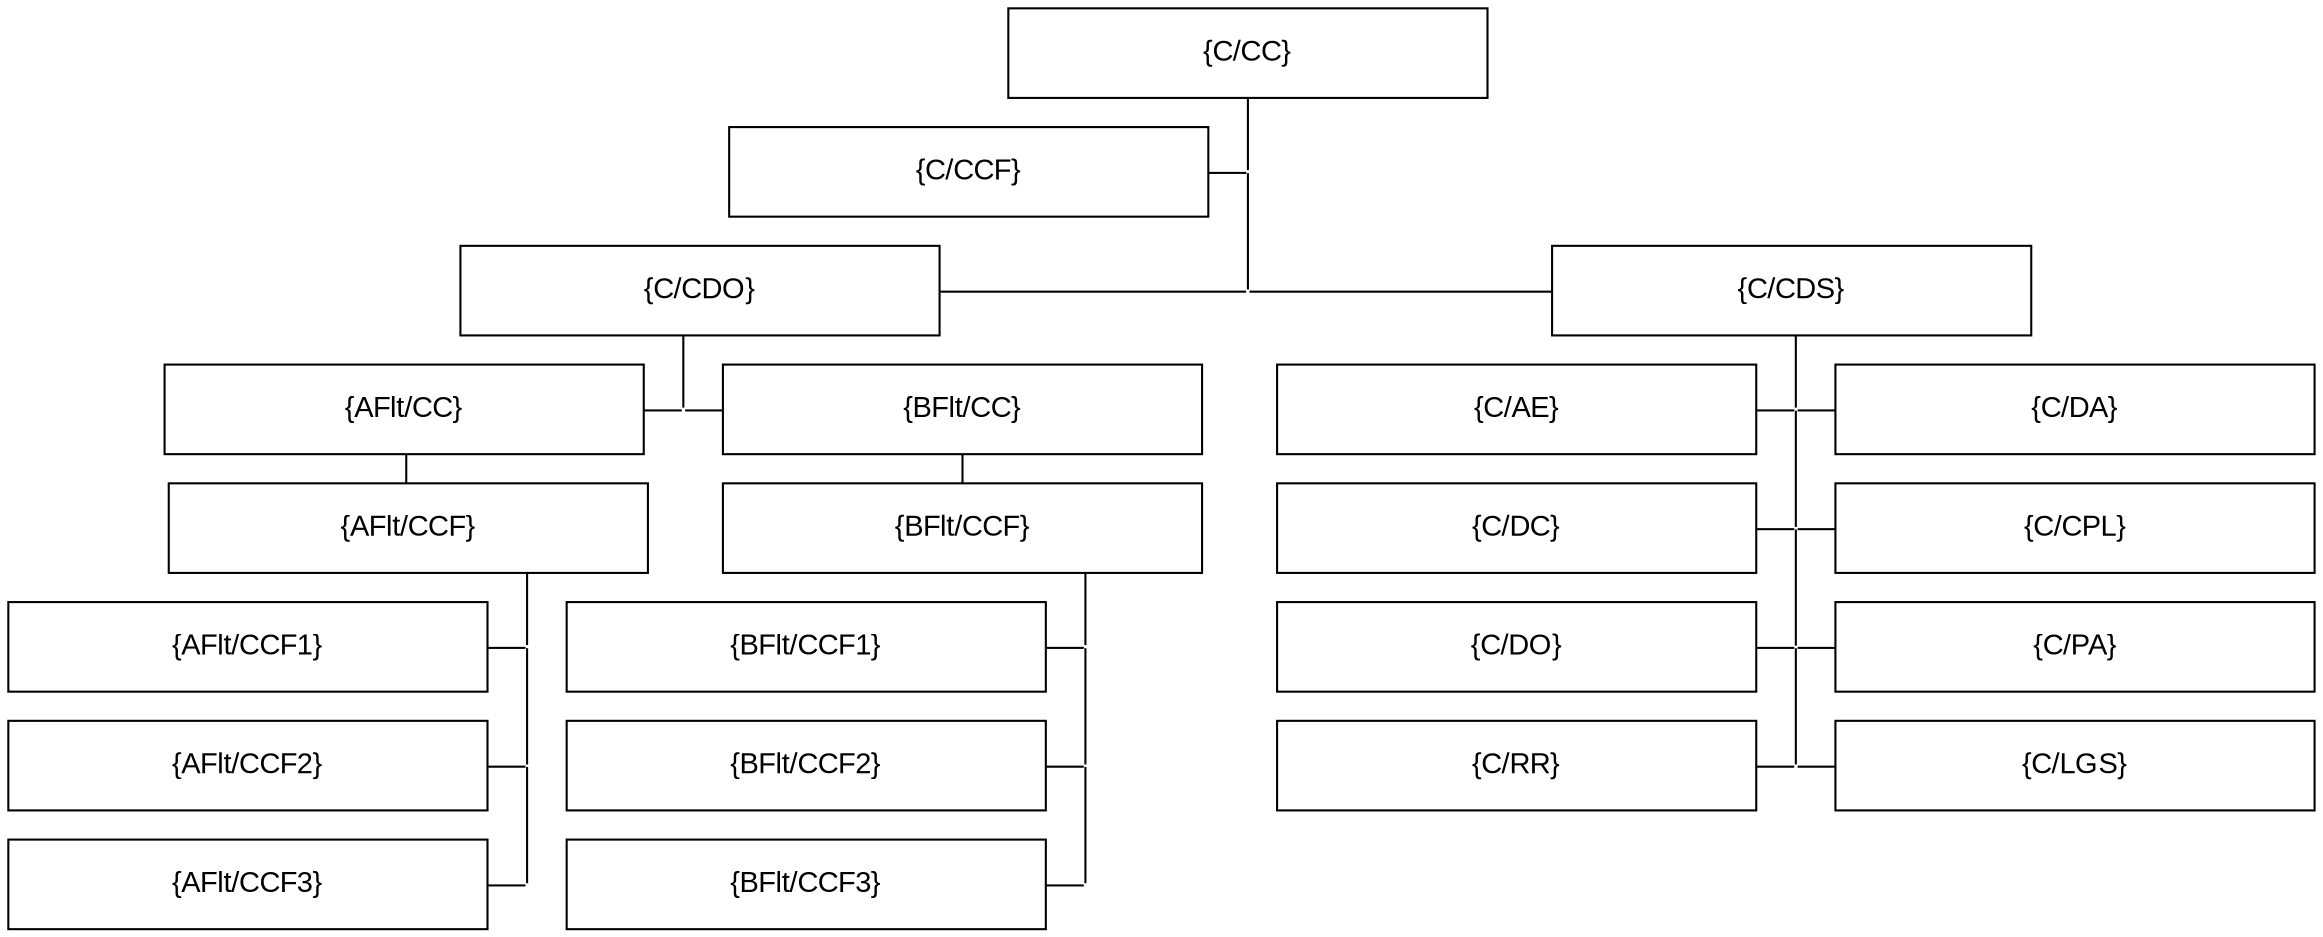 digraph ORG {
    splines=ortho;
    ranksep=0.2;

    node[shape=box, width=3.2 height=0.6 fontname="Arial"];
    // Command staff nodes
    CC   [ label = "{C/CC}"  ]
    CCF  [ label = "{C/CCF}" ]
    CDO  [ label = "{C/CDO}" ]
    CDS  [ label = "{C/CDS}" ]

    // Line Staff Nodes
    // Alpha Flight
    ACC   [ label = "{AFlt/CC}"   ]
    ACCF  [ label = "{AFlt/CCF}"  ]
    A1EL  [ label = "{AFlt/CCF1}" ]
    A2EL  [ label = "{AFlt/CCF2}" ]
    A3EL  [ label = "{AFlt/CCF3}" ]

    // Bravo Flight
    BCC   [ label = "{BFlt/CC}"   ]
    BCCF  [ label = "{BFlt/CCF}"  ]
    B1EL  [ label = "{BFlt/CCF1}" ]
    B2EL  [ label = "{BFlt/CCF2}" ]
    B3EL  [ label = "{BFlt/CCF3}" ]

    // Support staff nodes
    AE   [ label = "{C/AE}"  ]
    DA   [ label = "{C/DA}"  ]
    DC   [ label = "{C/DC}"  ]
    CPL  [ label = "{C/CPL}" ]
    DO   [ label = "{C/DO}"  ]
    PA   [ label = "{C/PA}"  ]
    RR   [ label = "{C/RR}"  ]
    LGS  [ label = "{C/LGS}" ]


    node[shape=none, width=0, height=0, label=""];
    edge[dir=none];

    // Command staff layout
    CC -> command -> directorates;
    {rank=same; CCF -> command;}
    {rank=same; CDO -> directorates -> CDS [minlen=8];}

    // Line Staff Layout
    CDO -> flt_cc
    {rank=same; ACC -> flt_cc -> BCC;}

    // Alpha Flight
    ACC -> ACCF
    ACCF -> el_a1 -> el_a2 -> el_a3
    {rank=same; A1EL -> el_a1;}
    {rank=same; A2EL -> el_a2;}
    {rank=same; A3EL -> el_a3;}

    // Bravo Flight
    BCC -> BCCF
    BCCF -> el_b1 -> el_b2 -> el_b3
    {rank=same; B1EL -> el_b1;}
    {rank=same; B2EL -> el_b2;}
    {rank=same; B3EL -> el_b3;}

    // Support staff layout
    CDS -> sup_lvl_1 -> sup_lvl_2 -> sup_lvl_3 -> sup_lvl_4
    {rank=same; AE -> sup_lvl_1 -> DA;}
    {rank=same; DC -> sup_lvl_2 -> CPL;}
    {rank=same; DO -> sup_lvl_3 -> PA;}
    {rank=same; RR -> sup_lvl_4 -> LGS;}

    // Alignment
    {rank=same; BCC -> AE [style=invis;minlen=2];}
    {rank=same; ACCF -> BCCF -> DC [style=invis;minlen=2];}
    {rank=same; el_b1 -> DO [style=invis;minlen=2];}
    {rank=same; el_b2 -> RR [style=invis;minlen=2];}


    {rank=same; el_a1 -> B1EL [style=invis];}
    {rank=same; el_a2 -> B2EL [style=invis];}
    {rank=same; el_a3 -> B3EL [style=invis];}
    A1EL -> A2EL -> A3EL [style=invis]
    B1EL -> B2EL -> B3EL [style=invis]
    AE -> DC -> DO -> RR [style=invis]
    DA -> CPL -> PA -> LGS [style=invis]
}
